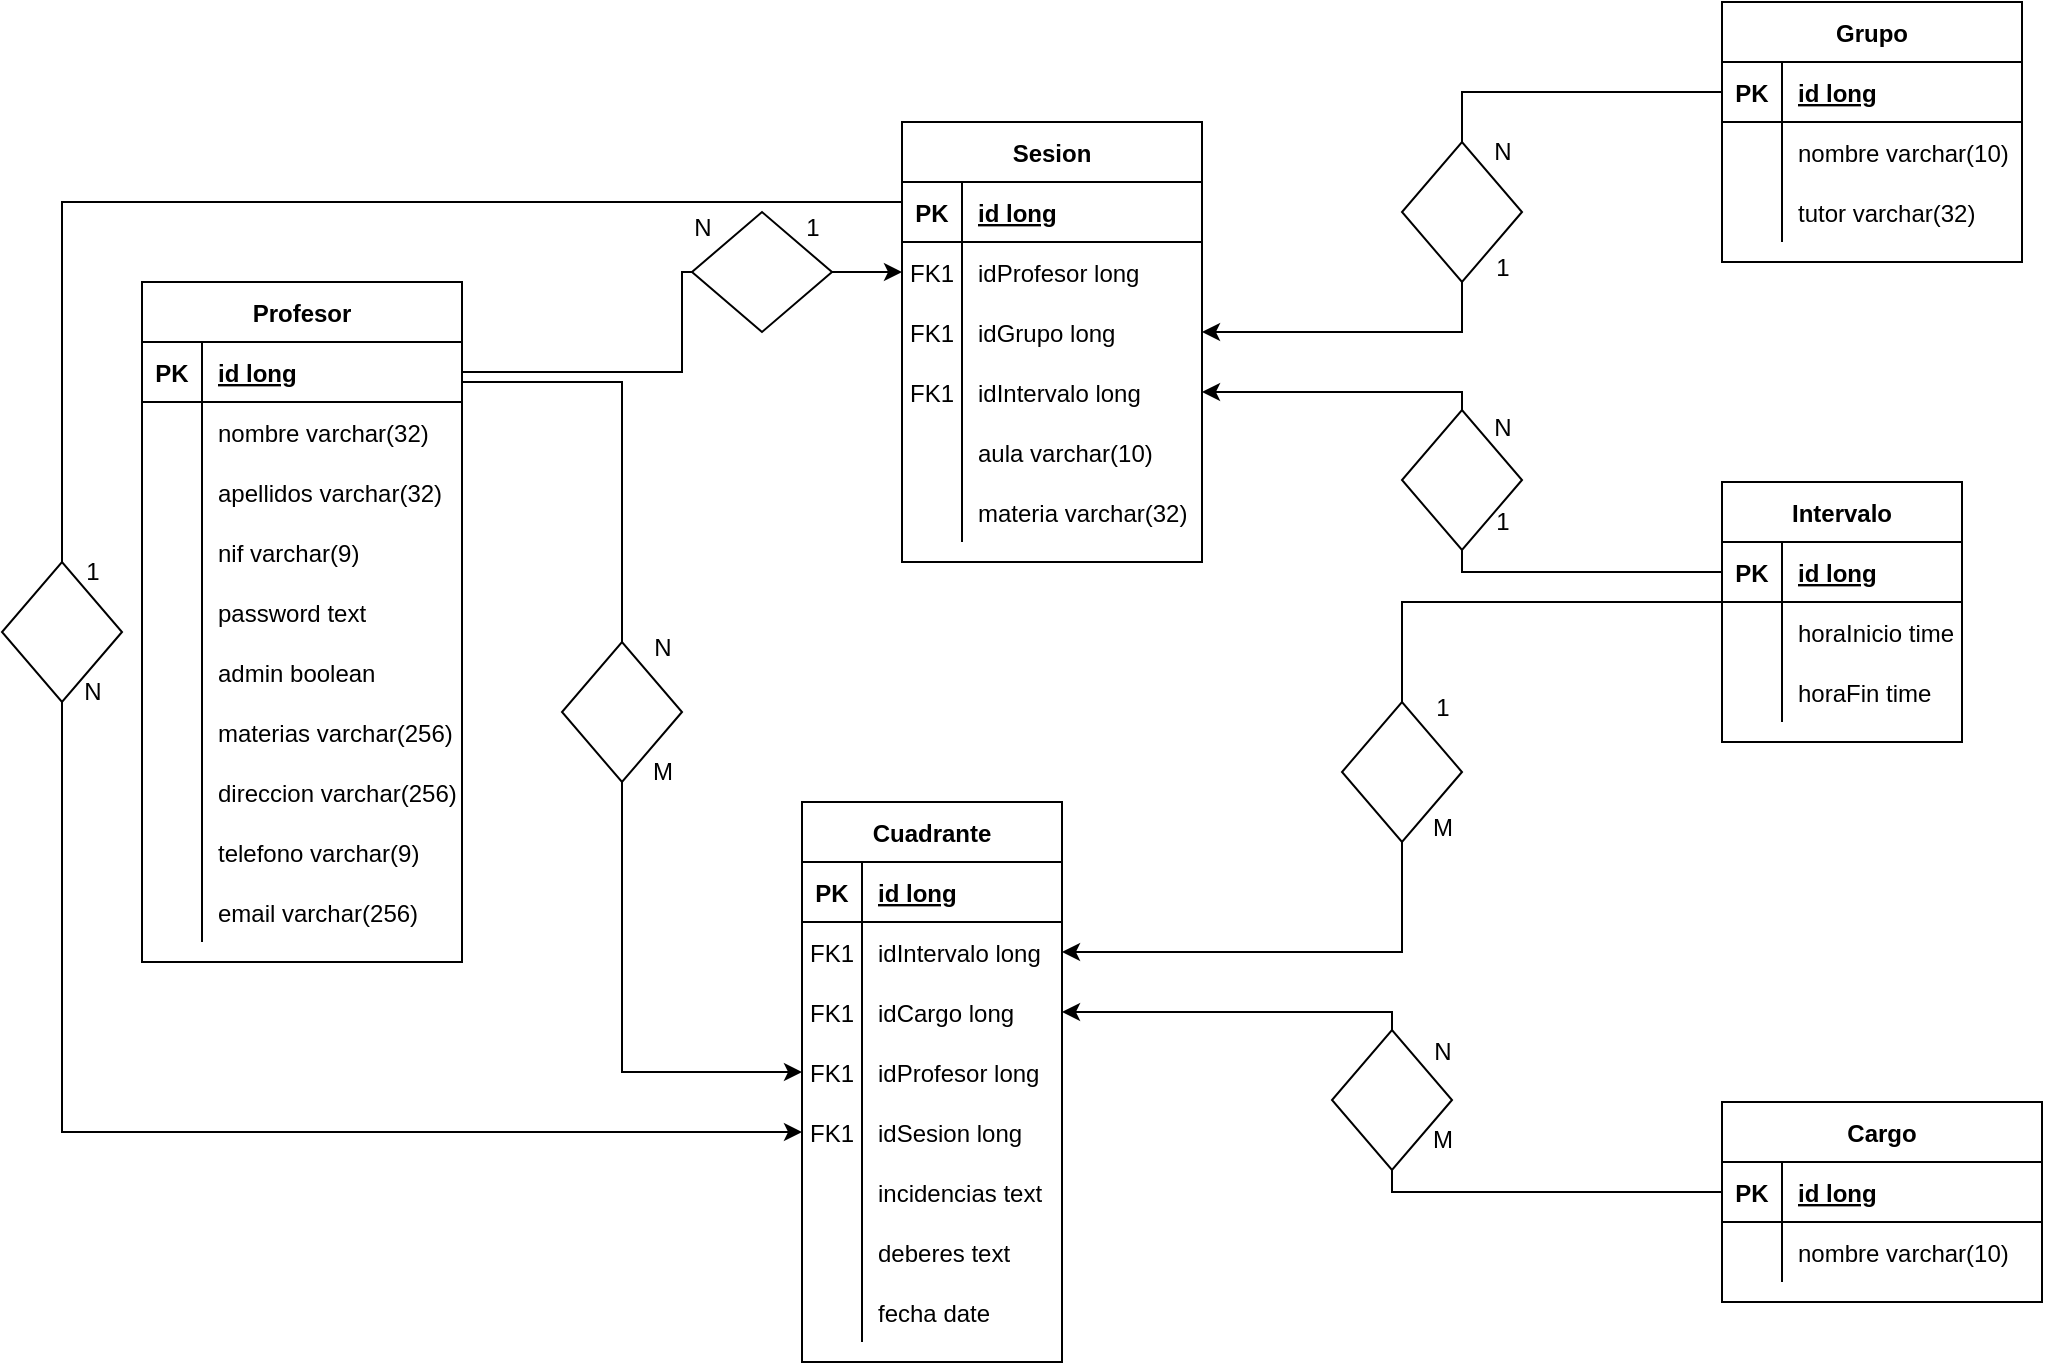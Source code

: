 <mxfile version="24.9.3">
  <diagram id="R2lEEEUBdFMjLlhIrx00" name="Page-1">
    <mxGraphModel dx="1580" dy="2020" grid="1" gridSize="10" guides="1" tooltips="1" connect="1" arrows="1" fold="1" page="1" pageScale="1" pageWidth="850" pageHeight="1100" math="0" shadow="0" extFonts="Permanent Marker^https://fonts.googleapis.com/css?family=Permanent+Marker">
      <root>
        <mxCell id="0" />
        <mxCell id="1" parent="0" />
        <mxCell id="C-vyLk0tnHw3VtMMgP7b-2" value="Cargo" style="shape=table;startSize=30;container=1;collapsible=1;childLayout=tableLayout;fixedRows=1;rowLines=0;fontStyle=1;align=center;resizeLast=1;" parent="1" vertex="1">
          <mxGeometry x="950" y="270" width="160" height="100" as="geometry" />
        </mxCell>
        <mxCell id="C-vyLk0tnHw3VtMMgP7b-3" value="" style="shape=partialRectangle;collapsible=0;dropTarget=0;pointerEvents=0;fillColor=none;points=[[0,0.5],[1,0.5]];portConstraint=eastwest;top=0;left=0;right=0;bottom=1;" parent="C-vyLk0tnHw3VtMMgP7b-2" vertex="1">
          <mxGeometry y="30" width="160" height="30" as="geometry" />
        </mxCell>
        <mxCell id="C-vyLk0tnHw3VtMMgP7b-4" value="PK" style="shape=partialRectangle;overflow=hidden;connectable=0;fillColor=none;top=0;left=0;bottom=0;right=0;fontStyle=1;" parent="C-vyLk0tnHw3VtMMgP7b-3" vertex="1">
          <mxGeometry width="30" height="30" as="geometry">
            <mxRectangle width="30" height="30" as="alternateBounds" />
          </mxGeometry>
        </mxCell>
        <mxCell id="C-vyLk0tnHw3VtMMgP7b-5" value="id long" style="shape=partialRectangle;overflow=hidden;connectable=0;fillColor=none;top=0;left=0;bottom=0;right=0;align=left;spacingLeft=6;fontStyle=5;" parent="C-vyLk0tnHw3VtMMgP7b-3" vertex="1">
          <mxGeometry x="30" width="130" height="30" as="geometry">
            <mxRectangle width="130" height="30" as="alternateBounds" />
          </mxGeometry>
        </mxCell>
        <mxCell id="C-vyLk0tnHw3VtMMgP7b-6" value="" style="shape=partialRectangle;collapsible=0;dropTarget=0;pointerEvents=0;fillColor=none;points=[[0,0.5],[1,0.5]];portConstraint=eastwest;top=0;left=0;right=0;bottom=0;" parent="C-vyLk0tnHw3VtMMgP7b-2" vertex="1">
          <mxGeometry y="60" width="160" height="30" as="geometry" />
        </mxCell>
        <mxCell id="C-vyLk0tnHw3VtMMgP7b-7" value="" style="shape=partialRectangle;overflow=hidden;connectable=0;fillColor=none;top=0;left=0;bottom=0;right=0;" parent="C-vyLk0tnHw3VtMMgP7b-6" vertex="1">
          <mxGeometry width="30" height="30" as="geometry">
            <mxRectangle width="30" height="30" as="alternateBounds" />
          </mxGeometry>
        </mxCell>
        <mxCell id="C-vyLk0tnHw3VtMMgP7b-8" value="nombre varchar(10)" style="shape=partialRectangle;overflow=hidden;connectable=0;fillColor=none;top=0;left=0;bottom=0;right=0;align=left;spacingLeft=6;" parent="C-vyLk0tnHw3VtMMgP7b-6" vertex="1">
          <mxGeometry x="30" width="130" height="30" as="geometry">
            <mxRectangle width="130" height="30" as="alternateBounds" />
          </mxGeometry>
        </mxCell>
        <mxCell id="g5F8rc-oqBEYYvra2aGh-3" value="Profesor" style="shape=table;startSize=30;container=1;collapsible=1;childLayout=tableLayout;fixedRows=1;rowLines=0;fontStyle=1;align=center;resizeLast=1;" vertex="1" parent="1">
          <mxGeometry x="160" y="-140" width="160" height="340" as="geometry" />
        </mxCell>
        <mxCell id="g5F8rc-oqBEYYvra2aGh-4" value="" style="shape=partialRectangle;collapsible=0;dropTarget=0;pointerEvents=0;fillColor=none;points=[[0,0.5],[1,0.5]];portConstraint=eastwest;top=0;left=0;right=0;bottom=1;" vertex="1" parent="g5F8rc-oqBEYYvra2aGh-3">
          <mxGeometry y="30" width="160" height="30" as="geometry" />
        </mxCell>
        <mxCell id="g5F8rc-oqBEYYvra2aGh-5" value="PK" style="shape=partialRectangle;overflow=hidden;connectable=0;fillColor=none;top=0;left=0;bottom=0;right=0;fontStyle=1;" vertex="1" parent="g5F8rc-oqBEYYvra2aGh-4">
          <mxGeometry width="30" height="30" as="geometry">
            <mxRectangle width="30" height="30" as="alternateBounds" />
          </mxGeometry>
        </mxCell>
        <mxCell id="g5F8rc-oqBEYYvra2aGh-6" value="id long" style="shape=partialRectangle;overflow=hidden;connectable=0;fillColor=none;top=0;left=0;bottom=0;right=0;align=left;spacingLeft=6;fontStyle=5;" vertex="1" parent="g5F8rc-oqBEYYvra2aGh-4">
          <mxGeometry x="30" width="130" height="30" as="geometry">
            <mxRectangle width="130" height="30" as="alternateBounds" />
          </mxGeometry>
        </mxCell>
        <mxCell id="g5F8rc-oqBEYYvra2aGh-7" value="" style="shape=partialRectangle;collapsible=0;dropTarget=0;pointerEvents=0;fillColor=none;points=[[0,0.5],[1,0.5]];portConstraint=eastwest;top=0;left=0;right=0;bottom=0;" vertex="1" parent="g5F8rc-oqBEYYvra2aGh-3">
          <mxGeometry y="60" width="160" height="30" as="geometry" />
        </mxCell>
        <mxCell id="g5F8rc-oqBEYYvra2aGh-8" value="" style="shape=partialRectangle;overflow=hidden;connectable=0;fillColor=none;top=0;left=0;bottom=0;right=0;" vertex="1" parent="g5F8rc-oqBEYYvra2aGh-7">
          <mxGeometry width="30" height="30" as="geometry">
            <mxRectangle width="30" height="30" as="alternateBounds" />
          </mxGeometry>
        </mxCell>
        <mxCell id="g5F8rc-oqBEYYvra2aGh-9" value="nombre varchar(32)" style="shape=partialRectangle;overflow=hidden;connectable=0;fillColor=none;top=0;left=0;bottom=0;right=0;align=left;spacingLeft=6;" vertex="1" parent="g5F8rc-oqBEYYvra2aGh-7">
          <mxGeometry x="30" width="130" height="30" as="geometry">
            <mxRectangle width="130" height="30" as="alternateBounds" />
          </mxGeometry>
        </mxCell>
        <mxCell id="g5F8rc-oqBEYYvra2aGh-27" value="" style="shape=partialRectangle;collapsible=0;dropTarget=0;pointerEvents=0;fillColor=none;points=[[0,0.5],[1,0.5]];portConstraint=eastwest;top=0;left=0;right=0;bottom=0;" vertex="1" parent="g5F8rc-oqBEYYvra2aGh-3">
          <mxGeometry y="90" width="160" height="30" as="geometry" />
        </mxCell>
        <mxCell id="g5F8rc-oqBEYYvra2aGh-28" value="" style="shape=partialRectangle;overflow=hidden;connectable=0;fillColor=none;top=0;left=0;bottom=0;right=0;" vertex="1" parent="g5F8rc-oqBEYYvra2aGh-27">
          <mxGeometry width="30" height="30" as="geometry">
            <mxRectangle width="30" height="30" as="alternateBounds" />
          </mxGeometry>
        </mxCell>
        <mxCell id="g5F8rc-oqBEYYvra2aGh-29" value="apellidos varchar(32)" style="shape=partialRectangle;overflow=hidden;connectable=0;fillColor=none;top=0;left=0;bottom=0;right=0;align=left;spacingLeft=6;" vertex="1" parent="g5F8rc-oqBEYYvra2aGh-27">
          <mxGeometry x="30" width="130" height="30" as="geometry">
            <mxRectangle width="130" height="30" as="alternateBounds" />
          </mxGeometry>
        </mxCell>
        <mxCell id="g5F8rc-oqBEYYvra2aGh-30" value="" style="shape=partialRectangle;collapsible=0;dropTarget=0;pointerEvents=0;fillColor=none;points=[[0,0.5],[1,0.5]];portConstraint=eastwest;top=0;left=0;right=0;bottom=0;" vertex="1" parent="g5F8rc-oqBEYYvra2aGh-3">
          <mxGeometry y="120" width="160" height="30" as="geometry" />
        </mxCell>
        <mxCell id="g5F8rc-oqBEYYvra2aGh-31" value="" style="shape=partialRectangle;overflow=hidden;connectable=0;fillColor=none;top=0;left=0;bottom=0;right=0;" vertex="1" parent="g5F8rc-oqBEYYvra2aGh-30">
          <mxGeometry width="30" height="30" as="geometry">
            <mxRectangle width="30" height="30" as="alternateBounds" />
          </mxGeometry>
        </mxCell>
        <mxCell id="g5F8rc-oqBEYYvra2aGh-32" value="nif varchar(9)" style="shape=partialRectangle;overflow=hidden;connectable=0;fillColor=none;top=0;left=0;bottom=0;right=0;align=left;spacingLeft=6;" vertex="1" parent="g5F8rc-oqBEYYvra2aGh-30">
          <mxGeometry x="30" width="130" height="30" as="geometry">
            <mxRectangle width="130" height="30" as="alternateBounds" />
          </mxGeometry>
        </mxCell>
        <mxCell id="g5F8rc-oqBEYYvra2aGh-87" value="" style="shape=partialRectangle;collapsible=0;dropTarget=0;pointerEvents=0;fillColor=none;points=[[0,0.5],[1,0.5]];portConstraint=eastwest;top=0;left=0;right=0;bottom=0;" vertex="1" parent="g5F8rc-oqBEYYvra2aGh-3">
          <mxGeometry y="150" width="160" height="30" as="geometry" />
        </mxCell>
        <mxCell id="g5F8rc-oqBEYYvra2aGh-88" value="" style="shape=partialRectangle;overflow=hidden;connectable=0;fillColor=none;top=0;left=0;bottom=0;right=0;" vertex="1" parent="g5F8rc-oqBEYYvra2aGh-87">
          <mxGeometry width="30" height="30" as="geometry">
            <mxRectangle width="30" height="30" as="alternateBounds" />
          </mxGeometry>
        </mxCell>
        <mxCell id="g5F8rc-oqBEYYvra2aGh-89" value="password text" style="shape=partialRectangle;overflow=hidden;connectable=0;fillColor=none;top=0;left=0;bottom=0;right=0;align=left;spacingLeft=6;" vertex="1" parent="g5F8rc-oqBEYYvra2aGh-87">
          <mxGeometry x="30" width="130" height="30" as="geometry">
            <mxRectangle width="130" height="30" as="alternateBounds" />
          </mxGeometry>
        </mxCell>
        <mxCell id="g5F8rc-oqBEYYvra2aGh-72" value="" style="shape=partialRectangle;collapsible=0;dropTarget=0;pointerEvents=0;fillColor=none;points=[[0,0.5],[1,0.5]];portConstraint=eastwest;top=0;left=0;right=0;bottom=0;" vertex="1" parent="g5F8rc-oqBEYYvra2aGh-3">
          <mxGeometry y="180" width="160" height="30" as="geometry" />
        </mxCell>
        <mxCell id="g5F8rc-oqBEYYvra2aGh-73" value="" style="shape=partialRectangle;overflow=hidden;connectable=0;fillColor=none;top=0;left=0;bottom=0;right=0;" vertex="1" parent="g5F8rc-oqBEYYvra2aGh-72">
          <mxGeometry width="30" height="30" as="geometry">
            <mxRectangle width="30" height="30" as="alternateBounds" />
          </mxGeometry>
        </mxCell>
        <mxCell id="g5F8rc-oqBEYYvra2aGh-74" value="admin boolean" style="shape=partialRectangle;overflow=hidden;connectable=0;fillColor=none;top=0;left=0;bottom=0;right=0;align=left;spacingLeft=6;" vertex="1" parent="g5F8rc-oqBEYYvra2aGh-72">
          <mxGeometry x="30" width="130" height="30" as="geometry">
            <mxRectangle width="130" height="30" as="alternateBounds" />
          </mxGeometry>
        </mxCell>
        <mxCell id="g5F8rc-oqBEYYvra2aGh-75" value="" style="shape=partialRectangle;collapsible=0;dropTarget=0;pointerEvents=0;fillColor=none;points=[[0,0.5],[1,0.5]];portConstraint=eastwest;top=0;left=0;right=0;bottom=0;" vertex="1" parent="g5F8rc-oqBEYYvra2aGh-3">
          <mxGeometry y="210" width="160" height="30" as="geometry" />
        </mxCell>
        <mxCell id="g5F8rc-oqBEYYvra2aGh-76" value="" style="shape=partialRectangle;overflow=hidden;connectable=0;fillColor=none;top=0;left=0;bottom=0;right=0;" vertex="1" parent="g5F8rc-oqBEYYvra2aGh-75">
          <mxGeometry width="30" height="30" as="geometry">
            <mxRectangle width="30" height="30" as="alternateBounds" />
          </mxGeometry>
        </mxCell>
        <mxCell id="g5F8rc-oqBEYYvra2aGh-77" value="materias varchar(256)" style="shape=partialRectangle;overflow=hidden;connectable=0;fillColor=none;top=0;left=0;bottom=0;right=0;align=left;spacingLeft=6;" vertex="1" parent="g5F8rc-oqBEYYvra2aGh-75">
          <mxGeometry x="30" width="130" height="30" as="geometry">
            <mxRectangle width="130" height="30" as="alternateBounds" />
          </mxGeometry>
        </mxCell>
        <mxCell id="g5F8rc-oqBEYYvra2aGh-78" value="" style="shape=partialRectangle;collapsible=0;dropTarget=0;pointerEvents=0;fillColor=none;points=[[0,0.5],[1,0.5]];portConstraint=eastwest;top=0;left=0;right=0;bottom=0;" vertex="1" parent="g5F8rc-oqBEYYvra2aGh-3">
          <mxGeometry y="240" width="160" height="30" as="geometry" />
        </mxCell>
        <mxCell id="g5F8rc-oqBEYYvra2aGh-79" value="" style="shape=partialRectangle;overflow=hidden;connectable=0;fillColor=none;top=0;left=0;bottom=0;right=0;" vertex="1" parent="g5F8rc-oqBEYYvra2aGh-78">
          <mxGeometry width="30" height="30" as="geometry">
            <mxRectangle width="30" height="30" as="alternateBounds" />
          </mxGeometry>
        </mxCell>
        <mxCell id="g5F8rc-oqBEYYvra2aGh-80" value="direccion varchar(256)" style="shape=partialRectangle;overflow=hidden;connectable=0;fillColor=none;top=0;left=0;bottom=0;right=0;align=left;spacingLeft=6;" vertex="1" parent="g5F8rc-oqBEYYvra2aGh-78">
          <mxGeometry x="30" width="130" height="30" as="geometry">
            <mxRectangle width="130" height="30" as="alternateBounds" />
          </mxGeometry>
        </mxCell>
        <mxCell id="g5F8rc-oqBEYYvra2aGh-81" value="" style="shape=partialRectangle;collapsible=0;dropTarget=0;pointerEvents=0;fillColor=none;points=[[0,0.5],[1,0.5]];portConstraint=eastwest;top=0;left=0;right=0;bottom=0;" vertex="1" parent="g5F8rc-oqBEYYvra2aGh-3">
          <mxGeometry y="270" width="160" height="30" as="geometry" />
        </mxCell>
        <mxCell id="g5F8rc-oqBEYYvra2aGh-82" value="" style="shape=partialRectangle;overflow=hidden;connectable=0;fillColor=none;top=0;left=0;bottom=0;right=0;" vertex="1" parent="g5F8rc-oqBEYYvra2aGh-81">
          <mxGeometry width="30" height="30" as="geometry">
            <mxRectangle width="30" height="30" as="alternateBounds" />
          </mxGeometry>
        </mxCell>
        <mxCell id="g5F8rc-oqBEYYvra2aGh-83" value="telefono varchar(9)" style="shape=partialRectangle;overflow=hidden;connectable=0;fillColor=none;top=0;left=0;bottom=0;right=0;align=left;spacingLeft=6;" vertex="1" parent="g5F8rc-oqBEYYvra2aGh-81">
          <mxGeometry x="30" width="130" height="30" as="geometry">
            <mxRectangle width="130" height="30" as="alternateBounds" />
          </mxGeometry>
        </mxCell>
        <mxCell id="g5F8rc-oqBEYYvra2aGh-84" value="" style="shape=partialRectangle;collapsible=0;dropTarget=0;pointerEvents=0;fillColor=none;points=[[0,0.5],[1,0.5]];portConstraint=eastwest;top=0;left=0;right=0;bottom=0;" vertex="1" parent="g5F8rc-oqBEYYvra2aGh-3">
          <mxGeometry y="300" width="160" height="30" as="geometry" />
        </mxCell>
        <mxCell id="g5F8rc-oqBEYYvra2aGh-85" value="" style="shape=partialRectangle;overflow=hidden;connectable=0;fillColor=none;top=0;left=0;bottom=0;right=0;" vertex="1" parent="g5F8rc-oqBEYYvra2aGh-84">
          <mxGeometry width="30" height="30" as="geometry">
            <mxRectangle width="30" height="30" as="alternateBounds" />
          </mxGeometry>
        </mxCell>
        <mxCell id="g5F8rc-oqBEYYvra2aGh-86" value="email varchar(256)" style="shape=partialRectangle;overflow=hidden;connectable=0;fillColor=none;top=0;left=0;bottom=0;right=0;align=left;spacingLeft=6;" vertex="1" parent="g5F8rc-oqBEYYvra2aGh-84">
          <mxGeometry x="30" width="130" height="30" as="geometry">
            <mxRectangle width="130" height="30" as="alternateBounds" />
          </mxGeometry>
        </mxCell>
        <mxCell id="g5F8rc-oqBEYYvra2aGh-90" value="Sesion" style="shape=table;startSize=30;container=1;collapsible=1;childLayout=tableLayout;fixedRows=1;rowLines=0;fontStyle=1;align=center;resizeLast=1;shadow=0;" vertex="1" parent="1">
          <mxGeometry x="540" y="-220" width="150" height="220" as="geometry" />
        </mxCell>
        <mxCell id="g5F8rc-oqBEYYvra2aGh-91" value="" style="shape=partialRectangle;collapsible=0;dropTarget=0;pointerEvents=0;fillColor=none;points=[[0,0.5],[1,0.5]];portConstraint=eastwest;top=0;left=0;right=0;bottom=1;" vertex="1" parent="g5F8rc-oqBEYYvra2aGh-90">
          <mxGeometry y="30" width="150" height="30" as="geometry" />
        </mxCell>
        <mxCell id="g5F8rc-oqBEYYvra2aGh-92" value="PK" style="shape=partialRectangle;overflow=hidden;connectable=0;fillColor=none;top=0;left=0;bottom=0;right=0;fontStyle=1;" vertex="1" parent="g5F8rc-oqBEYYvra2aGh-91">
          <mxGeometry width="30" height="30" as="geometry">
            <mxRectangle width="30" height="30" as="alternateBounds" />
          </mxGeometry>
        </mxCell>
        <mxCell id="g5F8rc-oqBEYYvra2aGh-93" value="id long" style="shape=partialRectangle;overflow=hidden;connectable=0;fillColor=none;top=0;left=0;bottom=0;right=0;align=left;spacingLeft=6;fontStyle=5;" vertex="1" parent="g5F8rc-oqBEYYvra2aGh-91">
          <mxGeometry x="30" width="120" height="30" as="geometry">
            <mxRectangle width="120" height="30" as="alternateBounds" />
          </mxGeometry>
        </mxCell>
        <mxCell id="g5F8rc-oqBEYYvra2aGh-94" value="" style="shape=partialRectangle;collapsible=0;dropTarget=0;pointerEvents=0;fillColor=none;points=[[0,0.5],[1,0.5]];portConstraint=eastwest;top=0;left=0;right=0;bottom=0;" vertex="1" parent="g5F8rc-oqBEYYvra2aGh-90">
          <mxGeometry y="60" width="150" height="30" as="geometry" />
        </mxCell>
        <mxCell id="g5F8rc-oqBEYYvra2aGh-95" value="FK1" style="shape=partialRectangle;overflow=hidden;connectable=0;fillColor=none;top=0;left=0;bottom=0;right=0;" vertex="1" parent="g5F8rc-oqBEYYvra2aGh-94">
          <mxGeometry width="30" height="30" as="geometry">
            <mxRectangle width="30" height="30" as="alternateBounds" />
          </mxGeometry>
        </mxCell>
        <mxCell id="g5F8rc-oqBEYYvra2aGh-96" value="idProfesor long" style="shape=partialRectangle;overflow=hidden;connectable=0;fillColor=none;top=0;left=0;bottom=0;right=0;align=left;spacingLeft=6;" vertex="1" parent="g5F8rc-oqBEYYvra2aGh-94">
          <mxGeometry x="30" width="120" height="30" as="geometry">
            <mxRectangle width="120" height="30" as="alternateBounds" />
          </mxGeometry>
        </mxCell>
        <mxCell id="g5F8rc-oqBEYYvra2aGh-121" value="" style="shape=partialRectangle;collapsible=0;dropTarget=0;pointerEvents=0;fillColor=none;points=[[0,0.5],[1,0.5]];portConstraint=eastwest;top=0;left=0;right=0;bottom=0;" vertex="1" parent="g5F8rc-oqBEYYvra2aGh-90">
          <mxGeometry y="90" width="150" height="30" as="geometry" />
        </mxCell>
        <mxCell id="g5F8rc-oqBEYYvra2aGh-122" value="FK1" style="shape=partialRectangle;overflow=hidden;connectable=0;fillColor=none;top=0;left=0;bottom=0;right=0;" vertex="1" parent="g5F8rc-oqBEYYvra2aGh-121">
          <mxGeometry width="30" height="30" as="geometry">
            <mxRectangle width="30" height="30" as="alternateBounds" />
          </mxGeometry>
        </mxCell>
        <mxCell id="g5F8rc-oqBEYYvra2aGh-123" value="idGrupo long" style="shape=partialRectangle;overflow=hidden;connectable=0;fillColor=none;top=0;left=0;bottom=0;right=0;align=left;spacingLeft=6;" vertex="1" parent="g5F8rc-oqBEYYvra2aGh-121">
          <mxGeometry x="30" width="120" height="30" as="geometry">
            <mxRectangle width="120" height="30" as="alternateBounds" />
          </mxGeometry>
        </mxCell>
        <mxCell id="g5F8rc-oqBEYYvra2aGh-124" value="" style="shape=partialRectangle;collapsible=0;dropTarget=0;pointerEvents=0;fillColor=none;points=[[0,0.5],[1,0.5]];portConstraint=eastwest;top=0;left=0;right=0;bottom=0;" vertex="1" parent="g5F8rc-oqBEYYvra2aGh-90">
          <mxGeometry y="120" width="150" height="30" as="geometry" />
        </mxCell>
        <mxCell id="g5F8rc-oqBEYYvra2aGh-125" value="FK1" style="shape=partialRectangle;overflow=hidden;connectable=0;fillColor=none;top=0;left=0;bottom=0;right=0;" vertex="1" parent="g5F8rc-oqBEYYvra2aGh-124">
          <mxGeometry width="30" height="30" as="geometry">
            <mxRectangle width="30" height="30" as="alternateBounds" />
          </mxGeometry>
        </mxCell>
        <mxCell id="g5F8rc-oqBEYYvra2aGh-126" value="idIntervalo long" style="shape=partialRectangle;overflow=hidden;connectable=0;fillColor=none;top=0;left=0;bottom=0;right=0;align=left;spacingLeft=6;" vertex="1" parent="g5F8rc-oqBEYYvra2aGh-124">
          <mxGeometry x="30" width="120" height="30" as="geometry">
            <mxRectangle width="120" height="30" as="alternateBounds" />
          </mxGeometry>
        </mxCell>
        <mxCell id="g5F8rc-oqBEYYvra2aGh-127" value="" style="shape=partialRectangle;collapsible=0;dropTarget=0;pointerEvents=0;fillColor=none;points=[[0,0.5],[1,0.5]];portConstraint=eastwest;top=0;left=0;right=0;bottom=0;" vertex="1" parent="g5F8rc-oqBEYYvra2aGh-90">
          <mxGeometry y="150" width="150" height="30" as="geometry" />
        </mxCell>
        <mxCell id="g5F8rc-oqBEYYvra2aGh-128" value="" style="shape=partialRectangle;overflow=hidden;connectable=0;fillColor=none;top=0;left=0;bottom=0;right=0;" vertex="1" parent="g5F8rc-oqBEYYvra2aGh-127">
          <mxGeometry width="30" height="30" as="geometry">
            <mxRectangle width="30" height="30" as="alternateBounds" />
          </mxGeometry>
        </mxCell>
        <mxCell id="g5F8rc-oqBEYYvra2aGh-129" value="aula varchar(10)" style="shape=partialRectangle;overflow=hidden;connectable=0;fillColor=none;top=0;left=0;bottom=0;right=0;align=left;spacingLeft=6;" vertex="1" parent="g5F8rc-oqBEYYvra2aGh-127">
          <mxGeometry x="30" width="120" height="30" as="geometry">
            <mxRectangle width="120" height="30" as="alternateBounds" />
          </mxGeometry>
        </mxCell>
        <mxCell id="g5F8rc-oqBEYYvra2aGh-130" value="" style="shape=partialRectangle;collapsible=0;dropTarget=0;pointerEvents=0;fillColor=none;points=[[0,0.5],[1,0.5]];portConstraint=eastwest;top=0;left=0;right=0;bottom=0;" vertex="1" parent="g5F8rc-oqBEYYvra2aGh-90">
          <mxGeometry y="180" width="150" height="30" as="geometry" />
        </mxCell>
        <mxCell id="g5F8rc-oqBEYYvra2aGh-131" value="" style="shape=partialRectangle;overflow=hidden;connectable=0;fillColor=none;top=0;left=0;bottom=0;right=0;" vertex="1" parent="g5F8rc-oqBEYYvra2aGh-130">
          <mxGeometry width="30" height="30" as="geometry">
            <mxRectangle width="30" height="30" as="alternateBounds" />
          </mxGeometry>
        </mxCell>
        <mxCell id="g5F8rc-oqBEYYvra2aGh-132" value="materia varchar(32)" style="shape=partialRectangle;overflow=hidden;connectable=0;fillColor=none;top=0;left=0;bottom=0;right=0;align=left;spacingLeft=6;" vertex="1" parent="g5F8rc-oqBEYYvra2aGh-130">
          <mxGeometry x="30" width="120" height="30" as="geometry">
            <mxRectangle width="120" height="30" as="alternateBounds" />
          </mxGeometry>
        </mxCell>
        <mxCell id="g5F8rc-oqBEYYvra2aGh-133" value="Grupo" style="shape=table;startSize=30;container=1;collapsible=1;childLayout=tableLayout;fixedRows=1;rowLines=0;fontStyle=1;align=center;resizeLast=1;" vertex="1" parent="1">
          <mxGeometry x="950" y="-280" width="150" height="130" as="geometry" />
        </mxCell>
        <mxCell id="g5F8rc-oqBEYYvra2aGh-134" value="" style="shape=partialRectangle;collapsible=0;dropTarget=0;pointerEvents=0;fillColor=none;points=[[0,0.5],[1,0.5]];portConstraint=eastwest;top=0;left=0;right=0;bottom=1;" vertex="1" parent="g5F8rc-oqBEYYvra2aGh-133">
          <mxGeometry y="30" width="150" height="30" as="geometry" />
        </mxCell>
        <mxCell id="g5F8rc-oqBEYYvra2aGh-135" value="PK" style="shape=partialRectangle;overflow=hidden;connectable=0;fillColor=none;top=0;left=0;bottom=0;right=0;fontStyle=1;" vertex="1" parent="g5F8rc-oqBEYYvra2aGh-134">
          <mxGeometry width="30" height="30" as="geometry">
            <mxRectangle width="30" height="30" as="alternateBounds" />
          </mxGeometry>
        </mxCell>
        <mxCell id="g5F8rc-oqBEYYvra2aGh-136" value="id long" style="shape=partialRectangle;overflow=hidden;connectable=0;fillColor=none;top=0;left=0;bottom=0;right=0;align=left;spacingLeft=6;fontStyle=5;" vertex="1" parent="g5F8rc-oqBEYYvra2aGh-134">
          <mxGeometry x="30" width="120" height="30" as="geometry">
            <mxRectangle width="120" height="30" as="alternateBounds" />
          </mxGeometry>
        </mxCell>
        <mxCell id="g5F8rc-oqBEYYvra2aGh-137" value="" style="shape=partialRectangle;collapsible=0;dropTarget=0;pointerEvents=0;fillColor=none;points=[[0,0.5],[1,0.5]];portConstraint=eastwest;top=0;left=0;right=0;bottom=0;" vertex="1" parent="g5F8rc-oqBEYYvra2aGh-133">
          <mxGeometry y="60" width="150" height="30" as="geometry" />
        </mxCell>
        <mxCell id="g5F8rc-oqBEYYvra2aGh-138" value="" style="shape=partialRectangle;overflow=hidden;connectable=0;fillColor=none;top=0;left=0;bottom=0;right=0;" vertex="1" parent="g5F8rc-oqBEYYvra2aGh-137">
          <mxGeometry width="30" height="30" as="geometry">
            <mxRectangle width="30" height="30" as="alternateBounds" />
          </mxGeometry>
        </mxCell>
        <mxCell id="g5F8rc-oqBEYYvra2aGh-139" value="nombre varchar(10)" style="shape=partialRectangle;overflow=hidden;connectable=0;fillColor=none;top=0;left=0;bottom=0;right=0;align=left;spacingLeft=6;" vertex="1" parent="g5F8rc-oqBEYYvra2aGh-137">
          <mxGeometry x="30" width="120" height="30" as="geometry">
            <mxRectangle width="120" height="30" as="alternateBounds" />
          </mxGeometry>
        </mxCell>
        <mxCell id="g5F8rc-oqBEYYvra2aGh-140" value="" style="shape=partialRectangle;collapsible=0;dropTarget=0;pointerEvents=0;fillColor=none;points=[[0,0.5],[1,0.5]];portConstraint=eastwest;top=0;left=0;right=0;bottom=0;" vertex="1" parent="g5F8rc-oqBEYYvra2aGh-133">
          <mxGeometry y="90" width="150" height="30" as="geometry" />
        </mxCell>
        <mxCell id="g5F8rc-oqBEYYvra2aGh-141" value="" style="shape=partialRectangle;overflow=hidden;connectable=0;fillColor=none;top=0;left=0;bottom=0;right=0;" vertex="1" parent="g5F8rc-oqBEYYvra2aGh-140">
          <mxGeometry width="30" height="30" as="geometry">
            <mxRectangle width="30" height="30" as="alternateBounds" />
          </mxGeometry>
        </mxCell>
        <mxCell id="g5F8rc-oqBEYYvra2aGh-142" value="tutor varchar(32)" style="shape=partialRectangle;overflow=hidden;connectable=0;fillColor=none;top=0;left=0;bottom=0;right=0;align=left;spacingLeft=6;" vertex="1" parent="g5F8rc-oqBEYYvra2aGh-140">
          <mxGeometry x="30" width="120" height="30" as="geometry">
            <mxRectangle width="120" height="30" as="alternateBounds" />
          </mxGeometry>
        </mxCell>
        <mxCell id="g5F8rc-oqBEYYvra2aGh-143" value="Intervalo" style="shape=table;startSize=30;container=1;collapsible=1;childLayout=tableLayout;fixedRows=1;rowLines=0;fontStyle=1;align=center;resizeLast=1;" vertex="1" parent="1">
          <mxGeometry x="950" y="-40" width="120" height="130" as="geometry" />
        </mxCell>
        <mxCell id="g5F8rc-oqBEYYvra2aGh-144" value="" style="shape=partialRectangle;collapsible=0;dropTarget=0;pointerEvents=0;fillColor=none;points=[[0,0.5],[1,0.5]];portConstraint=eastwest;top=0;left=0;right=0;bottom=1;" vertex="1" parent="g5F8rc-oqBEYYvra2aGh-143">
          <mxGeometry y="30" width="120" height="30" as="geometry" />
        </mxCell>
        <mxCell id="g5F8rc-oqBEYYvra2aGh-145" value="PK" style="shape=partialRectangle;overflow=hidden;connectable=0;fillColor=none;top=0;left=0;bottom=0;right=0;fontStyle=1;" vertex="1" parent="g5F8rc-oqBEYYvra2aGh-144">
          <mxGeometry width="30" height="30" as="geometry">
            <mxRectangle width="30" height="30" as="alternateBounds" />
          </mxGeometry>
        </mxCell>
        <mxCell id="g5F8rc-oqBEYYvra2aGh-146" value="id long" style="shape=partialRectangle;overflow=hidden;connectable=0;fillColor=none;top=0;left=0;bottom=0;right=0;align=left;spacingLeft=6;fontStyle=5;" vertex="1" parent="g5F8rc-oqBEYYvra2aGh-144">
          <mxGeometry x="30" width="90" height="30" as="geometry">
            <mxRectangle width="90" height="30" as="alternateBounds" />
          </mxGeometry>
        </mxCell>
        <mxCell id="g5F8rc-oqBEYYvra2aGh-147" value="" style="shape=partialRectangle;collapsible=0;dropTarget=0;pointerEvents=0;fillColor=none;points=[[0,0.5],[1,0.5]];portConstraint=eastwest;top=0;left=0;right=0;bottom=0;" vertex="1" parent="g5F8rc-oqBEYYvra2aGh-143">
          <mxGeometry y="60" width="120" height="30" as="geometry" />
        </mxCell>
        <mxCell id="g5F8rc-oqBEYYvra2aGh-148" value="" style="shape=partialRectangle;overflow=hidden;connectable=0;fillColor=none;top=0;left=0;bottom=0;right=0;" vertex="1" parent="g5F8rc-oqBEYYvra2aGh-147">
          <mxGeometry width="30" height="30" as="geometry">
            <mxRectangle width="30" height="30" as="alternateBounds" />
          </mxGeometry>
        </mxCell>
        <mxCell id="g5F8rc-oqBEYYvra2aGh-149" value="horaInicio time" style="shape=partialRectangle;overflow=hidden;connectable=0;fillColor=none;top=0;left=0;bottom=0;right=0;align=left;spacingLeft=6;" vertex="1" parent="g5F8rc-oqBEYYvra2aGh-147">
          <mxGeometry x="30" width="90" height="30" as="geometry">
            <mxRectangle width="90" height="30" as="alternateBounds" />
          </mxGeometry>
        </mxCell>
        <mxCell id="g5F8rc-oqBEYYvra2aGh-150" value="" style="shape=partialRectangle;collapsible=0;dropTarget=0;pointerEvents=0;fillColor=none;points=[[0,0.5],[1,0.5]];portConstraint=eastwest;top=0;left=0;right=0;bottom=0;" vertex="1" parent="g5F8rc-oqBEYYvra2aGh-143">
          <mxGeometry y="90" width="120" height="30" as="geometry" />
        </mxCell>
        <mxCell id="g5F8rc-oqBEYYvra2aGh-151" value="" style="shape=partialRectangle;overflow=hidden;connectable=0;fillColor=none;top=0;left=0;bottom=0;right=0;" vertex="1" parent="g5F8rc-oqBEYYvra2aGh-150">
          <mxGeometry width="30" height="30" as="geometry">
            <mxRectangle width="30" height="30" as="alternateBounds" />
          </mxGeometry>
        </mxCell>
        <mxCell id="g5F8rc-oqBEYYvra2aGh-152" value="horaFin time" style="shape=partialRectangle;overflow=hidden;connectable=0;fillColor=none;top=0;left=0;bottom=0;right=0;align=left;spacingLeft=6;" vertex="1" parent="g5F8rc-oqBEYYvra2aGh-150">
          <mxGeometry x="30" width="90" height="30" as="geometry">
            <mxRectangle width="90" height="30" as="alternateBounds" />
          </mxGeometry>
        </mxCell>
        <mxCell id="g5F8rc-oqBEYYvra2aGh-163" value="Cuadrante" style="shape=table;startSize=30;container=1;collapsible=1;childLayout=tableLayout;fixedRows=1;rowLines=0;fontStyle=1;align=center;resizeLast=1;" vertex="1" parent="1">
          <mxGeometry x="490" y="120" width="130" height="280" as="geometry" />
        </mxCell>
        <mxCell id="g5F8rc-oqBEYYvra2aGh-164" value="" style="shape=partialRectangle;collapsible=0;dropTarget=0;pointerEvents=0;fillColor=none;points=[[0,0.5],[1,0.5]];portConstraint=eastwest;top=0;left=0;right=0;bottom=1;" vertex="1" parent="g5F8rc-oqBEYYvra2aGh-163">
          <mxGeometry y="30" width="130" height="30" as="geometry" />
        </mxCell>
        <mxCell id="g5F8rc-oqBEYYvra2aGh-165" value="PK" style="shape=partialRectangle;overflow=hidden;connectable=0;fillColor=none;top=0;left=0;bottom=0;right=0;fontStyle=1;" vertex="1" parent="g5F8rc-oqBEYYvra2aGh-164">
          <mxGeometry width="30" height="30" as="geometry">
            <mxRectangle width="30" height="30" as="alternateBounds" />
          </mxGeometry>
        </mxCell>
        <mxCell id="g5F8rc-oqBEYYvra2aGh-166" value="id long" style="shape=partialRectangle;overflow=hidden;connectable=0;fillColor=none;top=0;left=0;bottom=0;right=0;align=left;spacingLeft=6;fontStyle=5;" vertex="1" parent="g5F8rc-oqBEYYvra2aGh-164">
          <mxGeometry x="30" width="100" height="30" as="geometry">
            <mxRectangle width="100" height="30" as="alternateBounds" />
          </mxGeometry>
        </mxCell>
        <mxCell id="g5F8rc-oqBEYYvra2aGh-167" value="" style="shape=partialRectangle;collapsible=0;dropTarget=0;pointerEvents=0;fillColor=none;points=[[0,0.5],[1,0.5]];portConstraint=eastwest;top=0;left=0;right=0;bottom=0;" vertex="1" parent="g5F8rc-oqBEYYvra2aGh-163">
          <mxGeometry y="60" width="130" height="30" as="geometry" />
        </mxCell>
        <mxCell id="g5F8rc-oqBEYYvra2aGh-168" value="FK1" style="shape=partialRectangle;overflow=hidden;connectable=0;fillColor=none;top=0;left=0;bottom=0;right=0;" vertex="1" parent="g5F8rc-oqBEYYvra2aGh-167">
          <mxGeometry width="30" height="30" as="geometry">
            <mxRectangle width="30" height="30" as="alternateBounds" />
          </mxGeometry>
        </mxCell>
        <mxCell id="g5F8rc-oqBEYYvra2aGh-169" value="idIntervalo long" style="shape=partialRectangle;overflow=hidden;connectable=0;fillColor=none;top=0;left=0;bottom=0;right=0;align=left;spacingLeft=6;" vertex="1" parent="g5F8rc-oqBEYYvra2aGh-167">
          <mxGeometry x="30" width="100" height="30" as="geometry">
            <mxRectangle width="100" height="30" as="alternateBounds" />
          </mxGeometry>
        </mxCell>
        <mxCell id="g5F8rc-oqBEYYvra2aGh-170" value="" style="shape=partialRectangle;collapsible=0;dropTarget=0;pointerEvents=0;fillColor=none;points=[[0,0.5],[1,0.5]];portConstraint=eastwest;top=0;left=0;right=0;bottom=0;" vertex="1" parent="g5F8rc-oqBEYYvra2aGh-163">
          <mxGeometry y="90" width="130" height="30" as="geometry" />
        </mxCell>
        <mxCell id="g5F8rc-oqBEYYvra2aGh-171" value="FK1" style="shape=partialRectangle;overflow=hidden;connectable=0;fillColor=none;top=0;left=0;bottom=0;right=0;" vertex="1" parent="g5F8rc-oqBEYYvra2aGh-170">
          <mxGeometry width="30" height="30" as="geometry">
            <mxRectangle width="30" height="30" as="alternateBounds" />
          </mxGeometry>
        </mxCell>
        <mxCell id="g5F8rc-oqBEYYvra2aGh-172" value="idCargo long" style="shape=partialRectangle;overflow=hidden;connectable=0;fillColor=none;top=0;left=0;bottom=0;right=0;align=left;spacingLeft=6;" vertex="1" parent="g5F8rc-oqBEYYvra2aGh-170">
          <mxGeometry x="30" width="100" height="30" as="geometry">
            <mxRectangle width="100" height="30" as="alternateBounds" />
          </mxGeometry>
        </mxCell>
        <mxCell id="g5F8rc-oqBEYYvra2aGh-173" value="" style="shape=partialRectangle;collapsible=0;dropTarget=0;pointerEvents=0;fillColor=none;points=[[0,0.5],[1,0.5]];portConstraint=eastwest;top=0;left=0;right=0;bottom=0;" vertex="1" parent="g5F8rc-oqBEYYvra2aGh-163">
          <mxGeometry y="120" width="130" height="30" as="geometry" />
        </mxCell>
        <mxCell id="g5F8rc-oqBEYYvra2aGh-174" value="FK1" style="shape=partialRectangle;overflow=hidden;connectable=0;fillColor=none;top=0;left=0;bottom=0;right=0;" vertex="1" parent="g5F8rc-oqBEYYvra2aGh-173">
          <mxGeometry width="30" height="30" as="geometry">
            <mxRectangle width="30" height="30" as="alternateBounds" />
          </mxGeometry>
        </mxCell>
        <mxCell id="g5F8rc-oqBEYYvra2aGh-175" value="idProfesor long" style="shape=partialRectangle;overflow=hidden;connectable=0;fillColor=none;top=0;left=0;bottom=0;right=0;align=left;spacingLeft=6;" vertex="1" parent="g5F8rc-oqBEYYvra2aGh-173">
          <mxGeometry x="30" width="100" height="30" as="geometry">
            <mxRectangle width="100" height="30" as="alternateBounds" />
          </mxGeometry>
        </mxCell>
        <mxCell id="g5F8rc-oqBEYYvra2aGh-176" value="" style="shape=partialRectangle;collapsible=0;dropTarget=0;pointerEvents=0;fillColor=none;points=[[0,0.5],[1,0.5]];portConstraint=eastwest;top=0;left=0;right=0;bottom=0;" vertex="1" parent="g5F8rc-oqBEYYvra2aGh-163">
          <mxGeometry y="150" width="130" height="30" as="geometry" />
        </mxCell>
        <mxCell id="g5F8rc-oqBEYYvra2aGh-177" value="FK1" style="shape=partialRectangle;overflow=hidden;connectable=0;fillColor=none;top=0;left=0;bottom=0;right=0;" vertex="1" parent="g5F8rc-oqBEYYvra2aGh-176">
          <mxGeometry width="30" height="30" as="geometry">
            <mxRectangle width="30" height="30" as="alternateBounds" />
          </mxGeometry>
        </mxCell>
        <mxCell id="g5F8rc-oqBEYYvra2aGh-178" value="idSesion long" style="shape=partialRectangle;overflow=hidden;connectable=0;fillColor=none;top=0;left=0;bottom=0;right=0;align=left;spacingLeft=6;" vertex="1" parent="g5F8rc-oqBEYYvra2aGh-176">
          <mxGeometry x="30" width="100" height="30" as="geometry">
            <mxRectangle width="100" height="30" as="alternateBounds" />
          </mxGeometry>
        </mxCell>
        <mxCell id="g5F8rc-oqBEYYvra2aGh-179" value="" style="shape=partialRectangle;collapsible=0;dropTarget=0;pointerEvents=0;fillColor=none;points=[[0,0.5],[1,0.5]];portConstraint=eastwest;top=0;left=0;right=0;bottom=0;" vertex="1" parent="g5F8rc-oqBEYYvra2aGh-163">
          <mxGeometry y="180" width="130" height="30" as="geometry" />
        </mxCell>
        <mxCell id="g5F8rc-oqBEYYvra2aGh-180" value="" style="shape=partialRectangle;overflow=hidden;connectable=0;fillColor=none;top=0;left=0;bottom=0;right=0;" vertex="1" parent="g5F8rc-oqBEYYvra2aGh-179">
          <mxGeometry width="30" height="30" as="geometry">
            <mxRectangle width="30" height="30" as="alternateBounds" />
          </mxGeometry>
        </mxCell>
        <mxCell id="g5F8rc-oqBEYYvra2aGh-181" value="incidencias text" style="shape=partialRectangle;overflow=hidden;connectable=0;fillColor=none;top=0;left=0;bottom=0;right=0;align=left;spacingLeft=6;" vertex="1" parent="g5F8rc-oqBEYYvra2aGh-179">
          <mxGeometry x="30" width="100" height="30" as="geometry">
            <mxRectangle width="100" height="30" as="alternateBounds" />
          </mxGeometry>
        </mxCell>
        <mxCell id="g5F8rc-oqBEYYvra2aGh-182" value="" style="shape=partialRectangle;collapsible=0;dropTarget=0;pointerEvents=0;fillColor=none;points=[[0,0.5],[1,0.5]];portConstraint=eastwest;top=0;left=0;right=0;bottom=0;" vertex="1" parent="g5F8rc-oqBEYYvra2aGh-163">
          <mxGeometry y="210" width="130" height="30" as="geometry" />
        </mxCell>
        <mxCell id="g5F8rc-oqBEYYvra2aGh-183" value="" style="shape=partialRectangle;overflow=hidden;connectable=0;fillColor=none;top=0;left=0;bottom=0;right=0;" vertex="1" parent="g5F8rc-oqBEYYvra2aGh-182">
          <mxGeometry width="30" height="30" as="geometry">
            <mxRectangle width="30" height="30" as="alternateBounds" />
          </mxGeometry>
        </mxCell>
        <mxCell id="g5F8rc-oqBEYYvra2aGh-184" value="deberes text" style="shape=partialRectangle;overflow=hidden;connectable=0;fillColor=none;top=0;left=0;bottom=0;right=0;align=left;spacingLeft=6;" vertex="1" parent="g5F8rc-oqBEYYvra2aGh-182">
          <mxGeometry x="30" width="100" height="30" as="geometry">
            <mxRectangle width="100" height="30" as="alternateBounds" />
          </mxGeometry>
        </mxCell>
        <mxCell id="g5F8rc-oqBEYYvra2aGh-185" value="" style="shape=partialRectangle;collapsible=0;dropTarget=0;pointerEvents=0;fillColor=none;points=[[0,0.5],[1,0.5]];portConstraint=eastwest;top=0;left=0;right=0;bottom=0;" vertex="1" parent="g5F8rc-oqBEYYvra2aGh-163">
          <mxGeometry y="240" width="130" height="30" as="geometry" />
        </mxCell>
        <mxCell id="g5F8rc-oqBEYYvra2aGh-186" value="" style="shape=partialRectangle;overflow=hidden;connectable=0;fillColor=none;top=0;left=0;bottom=0;right=0;" vertex="1" parent="g5F8rc-oqBEYYvra2aGh-185">
          <mxGeometry width="30" height="30" as="geometry">
            <mxRectangle width="30" height="30" as="alternateBounds" />
          </mxGeometry>
        </mxCell>
        <mxCell id="g5F8rc-oqBEYYvra2aGh-187" value="fecha date" style="shape=partialRectangle;overflow=hidden;connectable=0;fillColor=none;top=0;left=0;bottom=0;right=0;align=left;spacingLeft=6;" vertex="1" parent="g5F8rc-oqBEYYvra2aGh-185">
          <mxGeometry x="30" width="100" height="30" as="geometry">
            <mxRectangle width="100" height="30" as="alternateBounds" />
          </mxGeometry>
        </mxCell>
        <mxCell id="g5F8rc-oqBEYYvra2aGh-310" value="" style="edgeStyle=orthogonalEdgeStyle;rounded=0;orthogonalLoop=1;jettySize=auto;html=1;" edge="1" parent="1" source="g5F8rc-oqBEYYvra2aGh-4" target="g5F8rc-oqBEYYvra2aGh-94">
          <mxGeometry relative="1" as="geometry" />
        </mxCell>
        <mxCell id="g5F8rc-oqBEYYvra2aGh-312" value="" style="edgeStyle=orthogonalEdgeStyle;rounded=0;orthogonalLoop=1;jettySize=auto;html=1;entryX=1;entryY=0.5;entryDx=0;entryDy=0;" edge="1" parent="1" source="g5F8rc-oqBEYYvra2aGh-134" target="g5F8rc-oqBEYYvra2aGh-121">
          <mxGeometry relative="1" as="geometry" />
        </mxCell>
        <mxCell id="g5F8rc-oqBEYYvra2aGh-315" value="" style="edgeStyle=orthogonalEdgeStyle;rounded=0;orthogonalLoop=1;jettySize=auto;html=1;entryX=1;entryY=0.5;entryDx=0;entryDy=0;" edge="1" parent="1" source="C-vyLk0tnHw3VtMMgP7b-3" target="g5F8rc-oqBEYYvra2aGh-170">
          <mxGeometry relative="1" as="geometry" />
        </mxCell>
        <mxCell id="g5F8rc-oqBEYYvra2aGh-316" value="" style="endArrow=classic;html=1;rounded=0;exitX=1;exitY=0.5;exitDx=0;exitDy=0;entryX=0;entryY=0.5;entryDx=0;entryDy=0;edgeStyle=orthogonalEdgeStyle;" edge="1" parent="1" source="g5F8rc-oqBEYYvra2aGh-4" target="g5F8rc-oqBEYYvra2aGh-173">
          <mxGeometry width="50" height="50" relative="1" as="geometry">
            <mxPoint x="530" y="100" as="sourcePoint" />
            <mxPoint x="580" y="50" as="targetPoint" />
            <Array as="points">
              <mxPoint x="320" y="-90" />
              <mxPoint x="400" y="-90" />
              <mxPoint x="400" y="255" />
            </Array>
          </mxGeometry>
        </mxCell>
        <mxCell id="g5F8rc-oqBEYYvra2aGh-322" value="" style="endArrow=classic;html=1;rounded=0;exitX=0;exitY=0.5;exitDx=0;exitDy=0;entryX=0;entryY=0.5;entryDx=0;entryDy=0;edgeStyle=orthogonalEdgeStyle;" edge="1" parent="1" source="g5F8rc-oqBEYYvra2aGh-91" target="g5F8rc-oqBEYYvra2aGh-176">
          <mxGeometry width="50" height="50" relative="1" as="geometry">
            <mxPoint x="630" y="100" as="sourcePoint" />
            <mxPoint x="90" y="-180" as="targetPoint" />
            <Array as="points">
              <mxPoint x="540" y="-180" />
              <mxPoint x="120" y="-180" />
              <mxPoint x="120" y="285" />
            </Array>
          </mxGeometry>
        </mxCell>
        <mxCell id="g5F8rc-oqBEYYvra2aGh-329" value="" style="endArrow=classic;html=1;rounded=0;exitX=0;exitY=0.5;exitDx=0;exitDy=0;entryX=1;entryY=0.5;entryDx=0;entryDy=0;edgeStyle=orthogonalEdgeStyle;" edge="1" parent="1" source="g5F8rc-oqBEYYvra2aGh-144" target="g5F8rc-oqBEYYvra2aGh-124">
          <mxGeometry width="50" height="50" relative="1" as="geometry">
            <mxPoint x="660" y="80" as="sourcePoint" />
            <mxPoint x="710" y="30" as="targetPoint" />
          </mxGeometry>
        </mxCell>
        <mxCell id="g5F8rc-oqBEYYvra2aGh-330" value="" style="endArrow=classic;html=1;rounded=0;exitX=0;exitY=0.5;exitDx=0;exitDy=0;entryX=1;entryY=0.5;entryDx=0;entryDy=0;edgeStyle=orthogonalEdgeStyle;" edge="1" parent="1" source="g5F8rc-oqBEYYvra2aGh-144" target="g5F8rc-oqBEYYvra2aGh-167">
          <mxGeometry width="50" height="50" relative="1" as="geometry">
            <mxPoint x="740" y="120" as="sourcePoint" />
            <mxPoint x="790" y="70" as="targetPoint" />
            <Array as="points">
              <mxPoint x="950" y="20" />
              <mxPoint x="790" y="20" />
              <mxPoint x="790" y="195" />
            </Array>
          </mxGeometry>
        </mxCell>
        <mxCell id="g5F8rc-oqBEYYvra2aGh-331" value="" style="shape=rhombus;perimeter=rhombusPerimeter;whiteSpace=wrap;html=1;align=center;direction=south;fontColor=default;labelBackgroundColor=none;fillStyle=solid;fillColor=default;gradientColor=none;gradientDirection=east;" vertex="1" parent="1">
          <mxGeometry x="370" y="40" width="60" height="70" as="geometry" />
        </mxCell>
        <mxCell id="g5F8rc-oqBEYYvra2aGh-332" value="N" style="text;html=1;align=center;verticalAlign=middle;resizable=0;points=[];autosize=1;strokeColor=none;fillColor=none;" vertex="1" parent="1">
          <mxGeometry x="405" y="28" width="30" height="30" as="geometry" />
        </mxCell>
        <mxCell id="g5F8rc-oqBEYYvra2aGh-333" value="M" style="text;html=1;align=center;verticalAlign=middle;resizable=0;points=[];autosize=1;strokeColor=none;fillColor=none;" vertex="1" parent="1">
          <mxGeometry x="405" y="90" width="30" height="30" as="geometry" />
        </mxCell>
        <mxCell id="g5F8rc-oqBEYYvra2aGh-335" value="" style="shape=rhombus;perimeter=rhombusPerimeter;whiteSpace=wrap;html=1;align=center;direction=west;fontColor=default;labelBackgroundColor=none;fillStyle=solid;fillColor=default;gradientColor=none;gradientDirection=east;" vertex="1" parent="1">
          <mxGeometry x="435" y="-175" width="70" height="60" as="geometry" />
        </mxCell>
        <mxCell id="g5F8rc-oqBEYYvra2aGh-338" value="N" style="text;html=1;align=center;verticalAlign=middle;resizable=0;points=[];autosize=1;strokeColor=none;fillColor=none;" vertex="1" parent="1">
          <mxGeometry x="425" y="-182" width="30" height="30" as="geometry" />
        </mxCell>
        <mxCell id="g5F8rc-oqBEYYvra2aGh-339" value="1" style="text;html=1;align=center;verticalAlign=middle;resizable=0;points=[];autosize=1;strokeColor=none;fillColor=none;" vertex="1" parent="1">
          <mxGeometry x="480" y="-182" width="30" height="30" as="geometry" />
        </mxCell>
        <mxCell id="g5F8rc-oqBEYYvra2aGh-340" value="" style="shape=rhombus;perimeter=rhombusPerimeter;whiteSpace=wrap;html=1;align=center;direction=south;fontColor=default;labelBackgroundColor=none;fillStyle=solid;fillColor=default;gradientColor=none;gradientDirection=east;" vertex="1" parent="1">
          <mxGeometry x="90" width="60" height="70" as="geometry" />
        </mxCell>
        <mxCell id="g5F8rc-oqBEYYvra2aGh-341" value="N" style="text;html=1;align=center;verticalAlign=middle;resizable=0;points=[];autosize=1;strokeColor=none;fillColor=none;" vertex="1" parent="1">
          <mxGeometry x="120" y="50" width="30" height="30" as="geometry" />
        </mxCell>
        <mxCell id="g5F8rc-oqBEYYvra2aGh-342" value="1" style="text;html=1;align=center;verticalAlign=middle;resizable=0;points=[];autosize=1;strokeColor=none;fillColor=none;" vertex="1" parent="1">
          <mxGeometry x="120" y="-10" width="30" height="30" as="geometry" />
        </mxCell>
        <mxCell id="g5F8rc-oqBEYYvra2aGh-347" value="" style="shape=rhombus;perimeter=rhombusPerimeter;whiteSpace=wrap;html=1;align=center;direction=south;fontColor=default;labelBackgroundColor=none;fillStyle=solid;fillColor=default;gradientColor=none;gradientDirection=east;" vertex="1" parent="1">
          <mxGeometry x="760" y="70" width="60" height="70" as="geometry" />
        </mxCell>
        <mxCell id="g5F8rc-oqBEYYvra2aGh-348" value="1" style="text;html=1;align=center;verticalAlign=middle;resizable=0;points=[];autosize=1;strokeColor=none;fillColor=none;" vertex="1" parent="1">
          <mxGeometry x="795" y="58" width="30" height="30" as="geometry" />
        </mxCell>
        <mxCell id="g5F8rc-oqBEYYvra2aGh-349" value="M" style="text;html=1;align=center;verticalAlign=middle;resizable=0;points=[];autosize=1;strokeColor=none;fillColor=none;" vertex="1" parent="1">
          <mxGeometry x="795" y="118" width="30" height="30" as="geometry" />
        </mxCell>
        <mxCell id="g5F8rc-oqBEYYvra2aGh-350" value="" style="shape=rhombus;perimeter=rhombusPerimeter;whiteSpace=wrap;html=1;align=center;direction=south;fontColor=default;labelBackgroundColor=none;fillStyle=solid;fillColor=default;gradientColor=none;gradientDirection=east;" vertex="1" parent="1">
          <mxGeometry x="755" y="234" width="60" height="70" as="geometry" />
        </mxCell>
        <mxCell id="g5F8rc-oqBEYYvra2aGh-351" value="N" style="text;html=1;align=center;verticalAlign=middle;resizable=0;points=[];autosize=1;strokeColor=none;fillColor=none;" vertex="1" parent="1">
          <mxGeometry x="795" y="230" width="30" height="30" as="geometry" />
        </mxCell>
        <mxCell id="g5F8rc-oqBEYYvra2aGh-352" value="M" style="text;html=1;align=center;verticalAlign=middle;resizable=0;points=[];autosize=1;strokeColor=none;fillColor=none;" vertex="1" parent="1">
          <mxGeometry x="795" y="274" width="30" height="30" as="geometry" />
        </mxCell>
        <mxCell id="g5F8rc-oqBEYYvra2aGh-354" value="" style="shape=rhombus;perimeter=rhombusPerimeter;whiteSpace=wrap;html=1;align=center;direction=south;fontColor=default;labelBackgroundColor=none;fillStyle=solid;fillColor=default;gradientColor=none;gradientDirection=east;" vertex="1" parent="1">
          <mxGeometry x="790" y="-210" width="60" height="70" as="geometry" />
        </mxCell>
        <mxCell id="g5F8rc-oqBEYYvra2aGh-355" value="N" style="text;html=1;align=center;verticalAlign=middle;resizable=0;points=[];autosize=1;strokeColor=none;fillColor=none;" vertex="1" parent="1">
          <mxGeometry x="825" y="-220" width="30" height="30" as="geometry" />
        </mxCell>
        <mxCell id="g5F8rc-oqBEYYvra2aGh-356" value="1" style="text;html=1;align=center;verticalAlign=middle;resizable=0;points=[];autosize=1;strokeColor=none;fillColor=none;" vertex="1" parent="1">
          <mxGeometry x="825" y="-162" width="30" height="30" as="geometry" />
        </mxCell>
        <mxCell id="g5F8rc-oqBEYYvra2aGh-357" value="" style="shape=rhombus;perimeter=rhombusPerimeter;whiteSpace=wrap;html=1;align=center;direction=south;fontColor=default;labelBackgroundColor=none;fillStyle=solid;fillColor=default;gradientColor=none;gradientDirection=east;" vertex="1" parent="1">
          <mxGeometry x="790" y="-76" width="60" height="70" as="geometry" />
        </mxCell>
        <mxCell id="g5F8rc-oqBEYYvra2aGh-358" value="N" style="text;html=1;align=center;verticalAlign=middle;resizable=0;points=[];autosize=1;strokeColor=none;fillColor=none;" vertex="1" parent="1">
          <mxGeometry x="825" y="-82" width="30" height="30" as="geometry" />
        </mxCell>
        <mxCell id="g5F8rc-oqBEYYvra2aGh-359" value="1" style="text;html=1;align=center;verticalAlign=middle;resizable=0;points=[];autosize=1;strokeColor=none;fillColor=none;" vertex="1" parent="1">
          <mxGeometry x="825" y="-35" width="30" height="30" as="geometry" />
        </mxCell>
      </root>
    </mxGraphModel>
  </diagram>
</mxfile>
